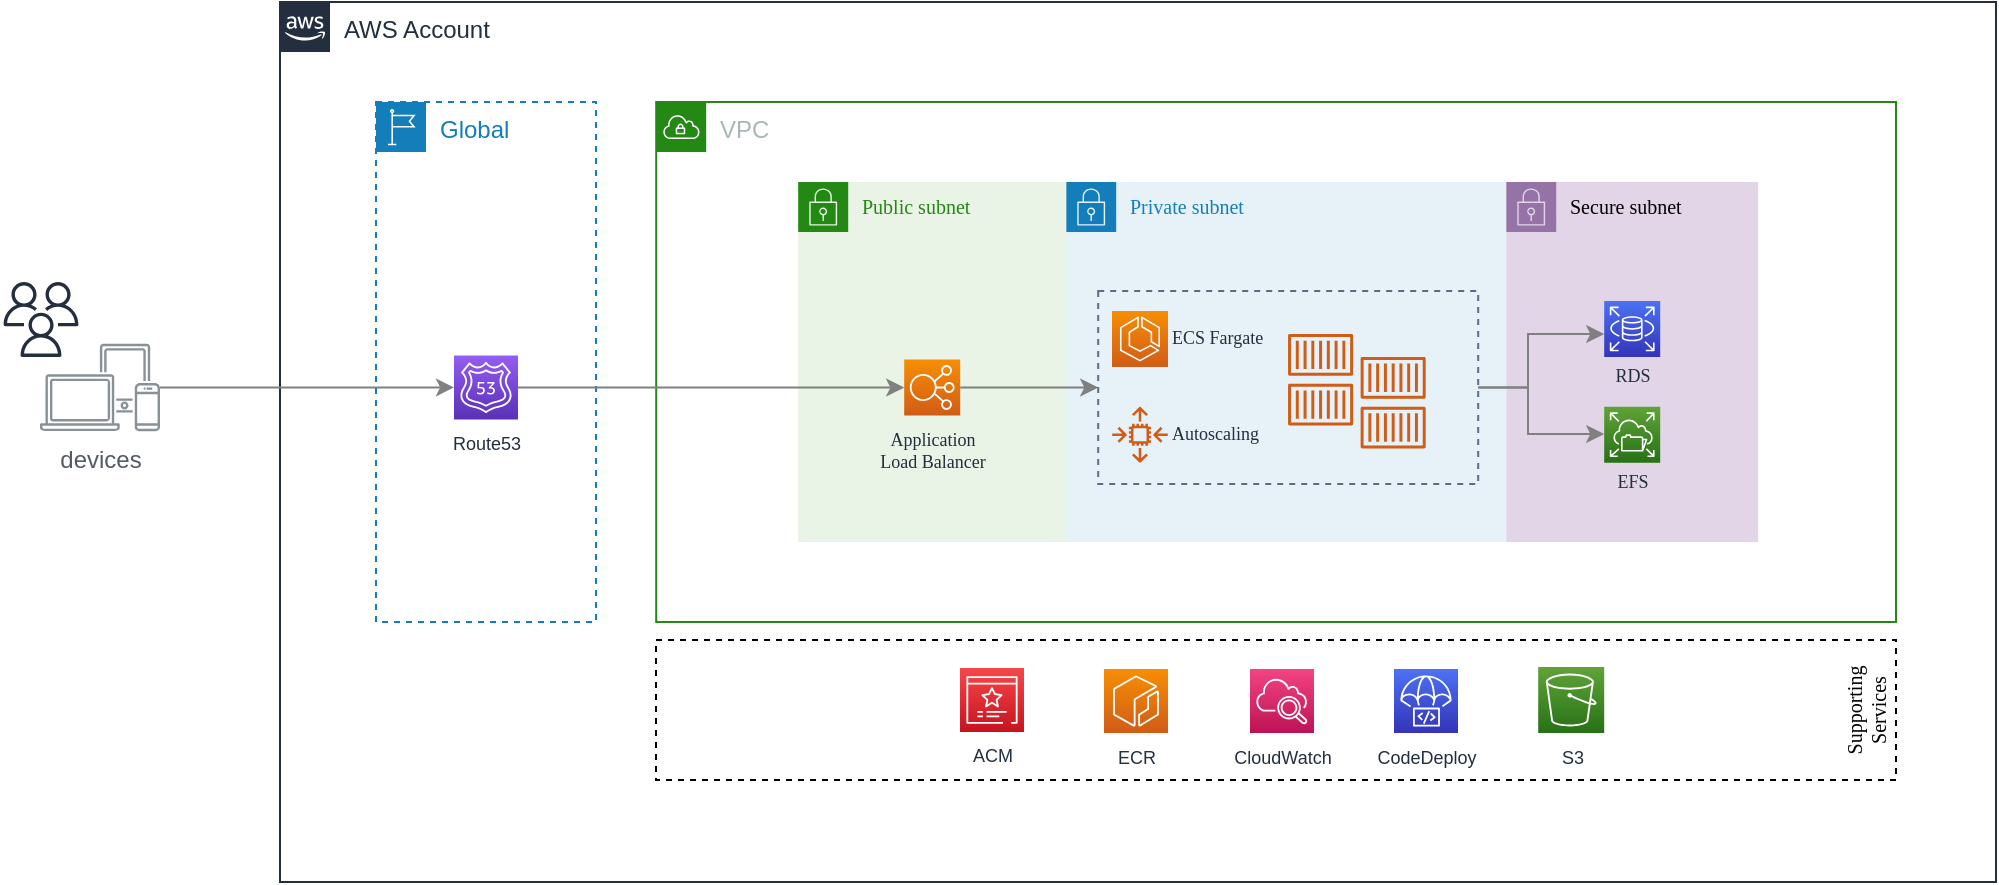<mxfile version="20.2.8" type="device"><diagram id="Ht1M8jgEwFfnCIfOTk4-" name="website"><mxGraphModel dx="885" dy="456" grid="1" gridSize="10" guides="1" tooltips="1" connect="1" arrows="1" fold="1" page="1" pageScale="1" pageWidth="1169" pageHeight="827" math="0" shadow="0"><root><mxCell id="0"/><mxCell id="1" parent="0"/><mxCell id="8JLF3_fIQYOdvf7HnLen-111" value="AWS Account" style="points=[[0,0],[0.25,0],[0.5,0],[0.75,0],[1,0],[1,0.25],[1,0.5],[1,0.75],[1,1],[0.75,1],[0.5,1],[0.25,1],[0,1],[0,0.75],[0,0.5],[0,0.25]];outlineConnect=0;gradientColor=none;html=1;whiteSpace=wrap;fontSize=12;fontStyle=0;shape=mxgraph.aws4.group;grIcon=mxgraph.aws4.group_aws_cloud_alt;strokeColor=#232F3E;fillColor=none;verticalAlign=top;align=left;spacingLeft=30;fontColor=#232F3E;dashed=0;" vertex="1" parent="1"><mxGeometry x="220" y="203" width="858" height="440" as="geometry"/></mxCell><mxCell id="8JLF3_fIQYOdvf7HnLen-123" value="VPC" style="points=[[0,0],[0.25,0],[0.5,0],[0.75,0],[1,0],[1,0.25],[1,0.5],[1,0.75],[1,1],[0.75,1],[0.5,1],[0.25,1],[0,1],[0,0.75],[0,0.5],[0,0.25]];outlineConnect=0;gradientColor=none;html=1;whiteSpace=wrap;fontSize=12;fontStyle=0;shape=mxgraph.aws4.group;grIcon=mxgraph.aws4.group_vpc;strokeColor=#248814;fillColor=none;verticalAlign=top;align=left;spacingLeft=30;fontColor=#AAB7B8;dashed=0;" vertex="1" parent="1"><mxGeometry x="408.1" y="253" width="619.9" height="260" as="geometry"/></mxCell><mxCell id="8JLF3_fIQYOdvf7HnLen-113" value="Secure subnet" style="points=[[0,0],[0.25,0],[0.5,0],[0.75,0],[1,0],[1,0.25],[1,0.5],[1,0.75],[1,1],[0.75,1],[0.5,1],[0.25,1],[0,1],[0,0.75],[0,0.5],[0,0.25]];outlineConnect=0;html=1;whiteSpace=wrap;fontSize=10;fontStyle=0;shape=mxgraph.aws4.group;grIcon=mxgraph.aws4.group_security_group;grStroke=0;strokeColor=#9673a6;fillColor=#e1d5e7;verticalAlign=top;align=left;spacingLeft=30;dashed=0;fontFamily=Avenir;fontSource=https%3A%2F%2Ffonts.googleapis.com%2Fcss%3Ffamily%3DAvenir;" vertex="1" parent="1"><mxGeometry x="833.1" y="293" width="126" height="180" as="geometry"/></mxCell><mxCell id="8JLF3_fIQYOdvf7HnLen-112" value="Private subnet" style="points=[[0,0],[0.25,0],[0.5,0],[0.75,0],[1,0],[1,0.25],[1,0.5],[1,0.75],[1,1],[0.75,1],[0.5,1],[0.25,1],[0,1],[0,0.75],[0,0.5],[0,0.25]];outlineConnect=0;gradientColor=none;html=1;whiteSpace=wrap;fontSize=10;fontStyle=0;shape=mxgraph.aws4.group;grIcon=mxgraph.aws4.group_security_group;grStroke=0;strokeColor=#147EBA;fillColor=#E6F2F8;verticalAlign=top;align=left;spacingLeft=30;fontColor=#147EBA;dashed=0;fontFamily=Avenir;fontSource=https%3A%2F%2Ffonts.googleapis.com%2Fcss%3Ffamily%3DAvenir;" vertex="1" parent="1"><mxGeometry x="613.1" y="293" width="220" height="180" as="geometry"/></mxCell><mxCell id="8JLF3_fIQYOdvf7HnLen-114" value="Public subnet" style="points=[[0,0],[0.25,0],[0.5,0],[0.75,0],[1,0],[1,0.25],[1,0.5],[1,0.75],[1,1],[0.75,1],[0.5,1],[0.25,1],[0,1],[0,0.75],[0,0.5],[0,0.25]];outlineConnect=0;gradientColor=none;html=1;whiteSpace=wrap;fontSize=10;fontStyle=0;shape=mxgraph.aws4.group;grIcon=mxgraph.aws4.group_security_group;grStroke=0;strokeColor=#248814;fillColor=#E9F3E6;verticalAlign=top;align=left;spacingLeft=30;fontColor=#248814;dashed=0;fontFamily=Avenir;fontSource=https%3A%2F%2Ffonts.googleapis.com%2Fcss%3Ffamily%3DAvenir;" vertex="1" parent="1"><mxGeometry x="479.1" y="293" width="134" height="180" as="geometry"/></mxCell><mxCell id="8JLF3_fIQYOdvf7HnLen-115" value="Supporting Services" style="rounded=0;whiteSpace=wrap;html=1;fontSize=10;dashed=1;verticalAlign=bottom;fontFamily=Avenir;fontSource=https%3A%2F%2Ffonts.googleapis.com%2Fcss%3Ffamily%3DAvenir;horizontal=0;" vertex="1" parent="1"><mxGeometry x="408" y="522" width="620" height="70" as="geometry"/></mxCell><mxCell id="8JLF3_fIQYOdvf7HnLen-116" value="" style="outlineConnect=0;fontColor=#232F3E;gradientColor=none;fillColor=#232F3E;strokeColor=none;dashed=0;verticalLabelPosition=top;verticalAlign=bottom;align=center;html=1;fontSize=12;fontStyle=0;aspect=fixed;pointerEvents=1;shape=mxgraph.aws4.users;labelPosition=center;" vertex="1" parent="1"><mxGeometry x="80" y="343.04" width="41" height="37.43" as="geometry"/></mxCell><mxCell id="8JLF3_fIQYOdvf7HnLen-124" value="CodeDeploy" style="outlineConnect=0;fontColor=#232F3E;gradientColor=#4D72F3;gradientDirection=north;fillColor=#3334B9;strokeColor=#ffffff;dashed=0;verticalLabelPosition=bottom;verticalAlign=top;align=center;html=1;fontSize=9;fontStyle=0;aspect=fixed;shape=mxgraph.aws4.resourceIcon;resIcon=mxgraph.aws4.codedeploy;" vertex="1" parent="1"><mxGeometry x="777" y="536.5" width="32" height="32" as="geometry"/></mxCell><mxCell id="8JLF3_fIQYOdvf7HnLen-125" style="edgeStyle=orthogonalEdgeStyle;rounded=0;orthogonalLoop=1;jettySize=auto;html=1;fontSize=9;strokeColor=#808080;" edge="1" parent="1" source="8JLF3_fIQYOdvf7HnLen-126" target="8JLF3_fIQYOdvf7HnLen-135"><mxGeometry relative="1" as="geometry"><mxPoint x="223.5" y="404.0" as="targetPoint"/><Array as="points"><mxPoint x="178" y="396"/><mxPoint x="178" y="396"/></Array></mxGeometry></mxCell><mxCell id="8JLF3_fIQYOdvf7HnLen-126" value="devices" style="outlineConnect=0;gradientColor=none;fontColor=#545B64;strokeColor=none;fillColor=#879196;dashed=0;verticalLabelPosition=bottom;verticalAlign=top;align=center;html=1;fontSize=12;fontStyle=0;aspect=fixed;shape=mxgraph.aws4.illustration_devices;pointerEvents=1" vertex="1" parent="1"><mxGeometry x="100" y="373.85" width="60" height="43.8" as="geometry"/></mxCell><mxCell id="8JLF3_fIQYOdvf7HnLen-131" value="S3" style="outlineConnect=0;fontColor=#232F3E;gradientColor=#60A337;gradientDirection=north;fillColor=#277116;strokeColor=#ffffff;dashed=0;verticalLabelPosition=bottom;verticalAlign=top;align=center;html=1;fontSize=9;fontStyle=0;aspect=fixed;shape=mxgraph.aws4.resourceIcon;resIcon=mxgraph.aws4.s3;" vertex="1" parent="1"><mxGeometry x="849.1" y="535.5" width="33" height="33" as="geometry"/></mxCell><mxCell id="8JLF3_fIQYOdvf7HnLen-139" value="RDS" style="outlineConnect=0;fontColor=#232F3E;gradientColor=#4D72F3;gradientDirection=north;fillColor=#3334B9;strokeColor=#ffffff;dashed=0;verticalLabelPosition=bottom;verticalAlign=top;align=center;html=1;fontSize=9;fontStyle=0;aspect=fixed;shape=mxgraph.aws4.resourceIcon;resIcon=mxgraph.aws4.rds;fontFamily=Avenir;fontSource=https%3A%2F%2Ffonts.googleapis.com%2Fcss%3Ffamily%3DAvenir;spacing=0;" vertex="1" parent="1"><mxGeometry x="882.1" y="352.47" width="28" height="28" as="geometry"/></mxCell><mxCell id="8JLF3_fIQYOdvf7HnLen-140" style="edgeStyle=orthogonalEdgeStyle;rounded=0;orthogonalLoop=1;jettySize=auto;html=1;entryX=0;entryY=0.5;entryDx=0;entryDy=0;shadow=0;fontFamily=Avenir;fontSource=https%3A%2F%2Ffonts.googleapis.com%2Fcss%3Ffamily%3DAvenir;fontSize=7;fontColor=#D05C17;endArrow=classic;endFill=1;startSize=6;fillColor=#f5f5f5;strokeColor=#808080;" edge="1" parent="1" source="8JLF3_fIQYOdvf7HnLen-141"><mxGeometry relative="1" as="geometry"><mxPoint x="629.1" y="395.75" as="targetPoint"/><Array as="points"><mxPoint x="594" y="396"/></Array></mxGeometry></mxCell><mxCell id="8JLF3_fIQYOdvf7HnLen-141" value="Application &lt;br style=&quot;font-size: 9px;&quot;&gt;Load Balancer" style="outlineConnect=0;fontColor=#232F3E;gradientColor=#F78E04;gradientDirection=north;fillColor=#D05C17;strokeColor=#ffffff;dashed=0;verticalLabelPosition=bottom;verticalAlign=top;align=center;html=1;fontSize=9;fontStyle=0;aspect=fixed;shape=mxgraph.aws4.resourceIcon;resIcon=mxgraph.aws4.elastic_load_balancing;fontFamily=Avenir;fontSource=https%3A%2F%2Ffonts.googleapis.com%2Fcss%3Ffamily%3DAvenir;" vertex="1" parent="1"><mxGeometry x="532.1" y="381.75" width="28" height="28" as="geometry"/></mxCell><mxCell id="8JLF3_fIQYOdvf7HnLen-143" style="edgeStyle=orthogonalEdgeStyle;rounded=0;orthogonalLoop=1;jettySize=auto;html=1;exitX=1;exitY=0.5;exitDx=0;exitDy=0;shadow=0;fontFamily=Avenir;fontSource=https%3A%2F%2Ffonts.googleapis.com%2Fcss%3Ffamily%3DAvenir;fontSize=7;fontColor=#D05C17;endArrow=classic;endFill=1;startSize=6;strokeColor=#808080;" edge="1" parent="1" source="8JLF3_fIQYOdvf7HnLen-145" target="8JLF3_fIQYOdvf7HnLen-139"><mxGeometry relative="1" as="geometry"><Array as="points"><mxPoint x="844" y="396"/><mxPoint x="844" y="369"/></Array></mxGeometry></mxCell><mxCell id="8JLF3_fIQYOdvf7HnLen-144" style="edgeStyle=orthogonalEdgeStyle;rounded=0;orthogonalLoop=1;jettySize=auto;html=1;shadow=0;fontFamily=Avenir;fontSource=https%3A%2F%2Ffonts.googleapis.com%2Fcss%3Ffamily%3DAvenir;fontSize=7;fontColor=#D05C17;endArrow=classic;endFill=1;startSize=6;strokeColor=#808080;" edge="1" parent="1" source="8JLF3_fIQYOdvf7HnLen-145" target="8JLF3_fIQYOdvf7HnLen-153"><mxGeometry relative="1" as="geometry"><Array as="points"><mxPoint x="844" y="396"/><mxPoint x="844" y="419"/></Array></mxGeometry></mxCell><mxCell id="8JLF3_fIQYOdvf7HnLen-145" value="" style="fillColor=none;strokeColor=#5A6C86;dashed=1;verticalAlign=top;fontStyle=0;fontColor=#5A6C86;labelBackgroundColor=none;fontFamily=Avenir;fontSource=https%3A%2F%2Ffonts.googleapis.com%2Fcss%3Ffamily%3DAvenir;fontSize=7;" vertex="1" parent="1"><mxGeometry x="629.1" y="347.5" width="190" height="96.5" as="geometry"/></mxCell><mxCell id="8JLF3_fIQYOdvf7HnLen-146" value="&lt;div style=&quot;font-size: 9px;&quot;&gt;ECS Fargate&lt;br style=&quot;font-size: 9px;&quot;&gt;&lt;/div&gt;" style="outlineConnect=0;fontColor=#232F3E;gradientColor=#F78E04;gradientDirection=north;fillColor=#D05C17;strokeColor=#ffffff;dashed=0;verticalLabelPosition=middle;verticalAlign=middle;align=left;html=1;fontSize=9;fontStyle=0;shape=mxgraph.aws4.resourceIcon;resIcon=mxgraph.aws4.ecs;fontFamily=Avenir;aspect=fixed;fontSource=https%3A%2F%2Ffonts.googleapis.com%2Fcss%3Ffamily%3DAvenir;labelPosition=right;" vertex="1" parent="1"><mxGeometry x="636" y="357.47" width="28" height="28" as="geometry"/></mxCell><mxCell id="8JLF3_fIQYOdvf7HnLen-147" value="Autoscaling" style="outlineConnect=0;fontColor=#232F3E;gradientColor=none;fillColor=#D05C17;strokeColor=none;dashed=0;verticalLabelPosition=middle;verticalAlign=middle;align=left;html=1;fontSize=9;fontStyle=0;aspect=fixed;pointerEvents=1;shape=mxgraph.aws4.auto_scaling2;labelBackgroundColor=none;fontFamily=Avenir;fontSource=https%3A%2F%2Ffonts.googleapis.com%2Fcss%3Ffamily%3DAvenir;labelPosition=right;" vertex="1" parent="1"><mxGeometry x="636" y="405.34" width="28" height="28" as="geometry"/></mxCell><mxCell id="8JLF3_fIQYOdvf7HnLen-149" value="" style="outlineConnect=0;fontColor=#232F3E;gradientColor=none;fillColor=#D05C17;strokeColor=none;dashed=0;verticalLabelPosition=bottom;verticalAlign=top;align=center;html=1;fontSize=12;fontStyle=0;aspect=fixed;pointerEvents=1;shape=mxgraph.aws4.container_1;labelBackgroundColor=none;fontFamily=Avenir;fontSource=https%3A%2F%2Ffonts.googleapis.com%2Fcss%3Ffamily%3DAvenir;" vertex="1" parent="1"><mxGeometry x="724.0" y="369" width="32.58" height="20.88" as="geometry"/></mxCell><mxCell id="8JLF3_fIQYOdvf7HnLen-150" value="" style="outlineConnect=0;fontColor=#232F3E;gradientColor=none;fillColor=#D05C17;strokeColor=none;dashed=0;verticalLabelPosition=bottom;verticalAlign=top;align=center;html=1;fontSize=12;fontStyle=0;aspect=fixed;pointerEvents=1;shape=mxgraph.aws4.container_1;labelBackgroundColor=none;fontFamily=Avenir;fontSource=https%3A%2F%2Ffonts.googleapis.com%2Fcss%3Ffamily%3DAvenir;" vertex="1" parent="1"><mxGeometry x="724.0" y="393.87" width="32.58" height="20.88" as="geometry"/></mxCell><mxCell id="8JLF3_fIQYOdvf7HnLen-151" value="" style="outlineConnect=0;fontColor=#232F3E;gradientColor=none;fillColor=#D05C17;strokeColor=none;dashed=0;verticalLabelPosition=bottom;verticalAlign=top;align=center;html=1;fontSize=12;fontStyle=0;aspect=fixed;pointerEvents=1;shape=mxgraph.aws4.container_1;labelBackgroundColor=none;fontFamily=Avenir;fontSource=https%3A%2F%2Ffonts.googleapis.com%2Fcss%3Ffamily%3DAvenir;" vertex="1" parent="1"><mxGeometry x="760.29" y="380.47" width="32.58" height="20.88" as="geometry"/></mxCell><mxCell id="8JLF3_fIQYOdvf7HnLen-152" value="" style="outlineConnect=0;fontColor=#232F3E;gradientColor=none;fillColor=#D05C17;strokeColor=none;dashed=0;verticalLabelPosition=bottom;verticalAlign=top;align=center;html=1;fontSize=12;fontStyle=0;aspect=fixed;pointerEvents=1;shape=mxgraph.aws4.container_1;labelBackgroundColor=none;fontFamily=Avenir;fontSource=https%3A%2F%2Ffonts.googleapis.com%2Fcss%3Ffamily%3DAvenir;" vertex="1" parent="1"><mxGeometry x="760.29" y="405.34" width="32.58" height="20.88" as="geometry"/></mxCell><mxCell id="8JLF3_fIQYOdvf7HnLen-153" value="EFS" style="points=[[0,0,0],[0.25,0,0],[0.5,0,0],[0.75,0,0],[1,0,0],[0,1,0],[0.25,1,0],[0.5,1,0],[0.75,1,0],[1,1,0],[0,0.25,0],[0,0.5,0],[0,0.75,0],[1,0.25,0],[1,0.5,0],[1,0.75,0]];outlineConnect=0;fontColor=#232F3E;gradientColor=#60A337;gradientDirection=north;fillColor=#277116;strokeColor=#ffffff;dashed=0;verticalLabelPosition=bottom;verticalAlign=top;align=center;html=1;fontSize=9;fontStyle=0;aspect=fixed;shape=mxgraph.aws4.resourceIcon;resIcon=mxgraph.aws4.elastic_file_system;labelBackgroundColor=none;fontFamily=Avenir;fontSource=https%3A%2F%2Ffonts.googleapis.com%2Fcss%3Ffamily%3DAvenir;spacing=0;" vertex="1" parent="1"><mxGeometry x="882.1" y="405.34" width="28" height="28" as="geometry"/></mxCell><mxCell id="8JLF3_fIQYOdvf7HnLen-167" value="CloudWatch" style="sketch=0;points=[[0,0,0],[0.25,0,0],[0.5,0,0],[0.75,0,0],[1,0,0],[0,1,0],[0.25,1,0],[0.5,1,0],[0.75,1,0],[1,1,0],[0,0.25,0],[0,0.5,0],[0,0.75,0],[1,0.25,0],[1,0.5,0],[1,0.75,0]];points=[[0,0,0],[0.25,0,0],[0.5,0,0],[0.75,0,0],[1,0,0],[0,1,0],[0.25,1,0],[0.5,1,0],[0.75,1,0],[1,1,0],[0,0.25,0],[0,0.5,0],[0,0.75,0],[1,0.25,0],[1,0.5,0],[1,0.75,0]];outlineConnect=0;fontColor=#232F3E;gradientColor=#F34482;gradientDirection=north;fillColor=#BC1356;strokeColor=#ffffff;dashed=0;verticalLabelPosition=bottom;verticalAlign=top;align=center;html=1;fontSize=9;fontStyle=0;aspect=fixed;shape=mxgraph.aws4.resourceIcon;resIcon=mxgraph.aws4.cloudwatch_2;" vertex="1" parent="1"><mxGeometry x="705" y="536.5" width="32" height="32" as="geometry"/></mxCell><mxCell id="8JLF3_fIQYOdvf7HnLen-169" value="Global" style="points=[[0,0],[0.25,0],[0.5,0],[0.75,0],[1,0],[1,0.25],[1,0.5],[1,0.75],[1,1],[0.75,1],[0.5,1],[0.25,1],[0,1],[0,0.75],[0,0.5],[0,0.25]];outlineConnect=0;gradientColor=none;html=1;whiteSpace=wrap;fontSize=12;fontStyle=0;container=1;pointerEvents=0;collapsible=0;recursiveResize=0;shape=mxgraph.aws4.group;grIcon=mxgraph.aws4.group_region;strokeColor=#147EBA;fillColor=none;verticalAlign=top;align=left;spacingLeft=30;fontColor=#147EBA;dashed=1;" vertex="1" parent="1"><mxGeometry x="268" y="253" width="110" height="260" as="geometry"/></mxCell><mxCell id="8JLF3_fIQYOdvf7HnLen-135" value="Route53" style="outlineConnect=0;fontColor=#232F3E;gradientColor=#945DF2;gradientDirection=north;fillColor=#5A30B5;strokeColor=#ffffff;dashed=0;verticalLabelPosition=bottom;verticalAlign=top;align=center;html=1;fontSize=9;fontStyle=0;aspect=fixed;shape=mxgraph.aws4.resourceIcon;resIcon=mxgraph.aws4.route_53;" vertex="1" parent="8JLF3_fIQYOdvf7HnLen-169"><mxGeometry x="39" y="126.75" width="32" height="32" as="geometry"/></mxCell><mxCell id="8JLF3_fIQYOdvf7HnLen-170" style="edgeStyle=orthogonalEdgeStyle;rounded=0;orthogonalLoop=1;jettySize=auto;html=1;fontSize=7;fontFamily=Avenir;strokeColor=#808080;fontColor=#D05C17;shadow=0;fontSource=https%3A%2F%2Ffonts.googleapis.com%2Fcss%3Ffamily%3DAvenir;endFill=1;startSize=6;fillColor=#f5f5f5;" edge="1" parent="1" source="8JLF3_fIQYOdvf7HnLen-135" target="8JLF3_fIQYOdvf7HnLen-141"><mxGeometry relative="1" as="geometry"><Array as="points"><mxPoint x="388" y="396"/><mxPoint x="388" y="396"/></Array></mxGeometry></mxCell><mxCell id="8JLF3_fIQYOdvf7HnLen-172" value="ECR" style="sketch=0;points=[[0,0,0],[0.25,0,0],[0.5,0,0],[0.75,0,0],[1,0,0],[0,1,0],[0.25,1,0],[0.5,1,0],[0.75,1,0],[1,1,0],[0,0.25,0],[0,0.5,0],[0,0.75,0],[1,0.25,0],[1,0.5,0],[1,0.75,0]];outlineConnect=0;fontColor=#232F3E;gradientColor=#F78E04;gradientDirection=north;fillColor=#D05C17;strokeColor=#ffffff;dashed=0;verticalLabelPosition=bottom;verticalAlign=top;align=center;html=1;fontSize=9;fontStyle=0;aspect=fixed;shape=mxgraph.aws4.resourceIcon;resIcon=mxgraph.aws4.ecr;" vertex="1" parent="1"><mxGeometry x="632" y="536.5" width="32" height="32" as="geometry"/></mxCell><mxCell id="8JLF3_fIQYOdvf7HnLen-173" value="ACM" style="sketch=0;points=[[0,0,0],[0.25,0,0],[0.5,0,0],[0.75,0,0],[1,0,0],[0,1,0],[0.25,1,0],[0.5,1,0],[0.75,1,0],[1,1,0],[0,0.25,0],[0,0.5,0],[0,0.75,0],[1,0.25,0],[1,0.5,0],[1,0.75,0]];outlineConnect=0;fontColor=#232F3E;gradientColor=#F54749;gradientDirection=north;fillColor=#C7131F;strokeColor=#ffffff;dashed=0;verticalLabelPosition=bottom;verticalAlign=top;align=center;html=1;fontSize=9;fontStyle=0;aspect=fixed;shape=mxgraph.aws4.resourceIcon;resIcon=mxgraph.aws4.certificate_manager_3;" vertex="1" parent="1"><mxGeometry x="560" y="536" width="32" height="32" as="geometry"/></mxCell></root></mxGraphModel></diagram></mxfile>
